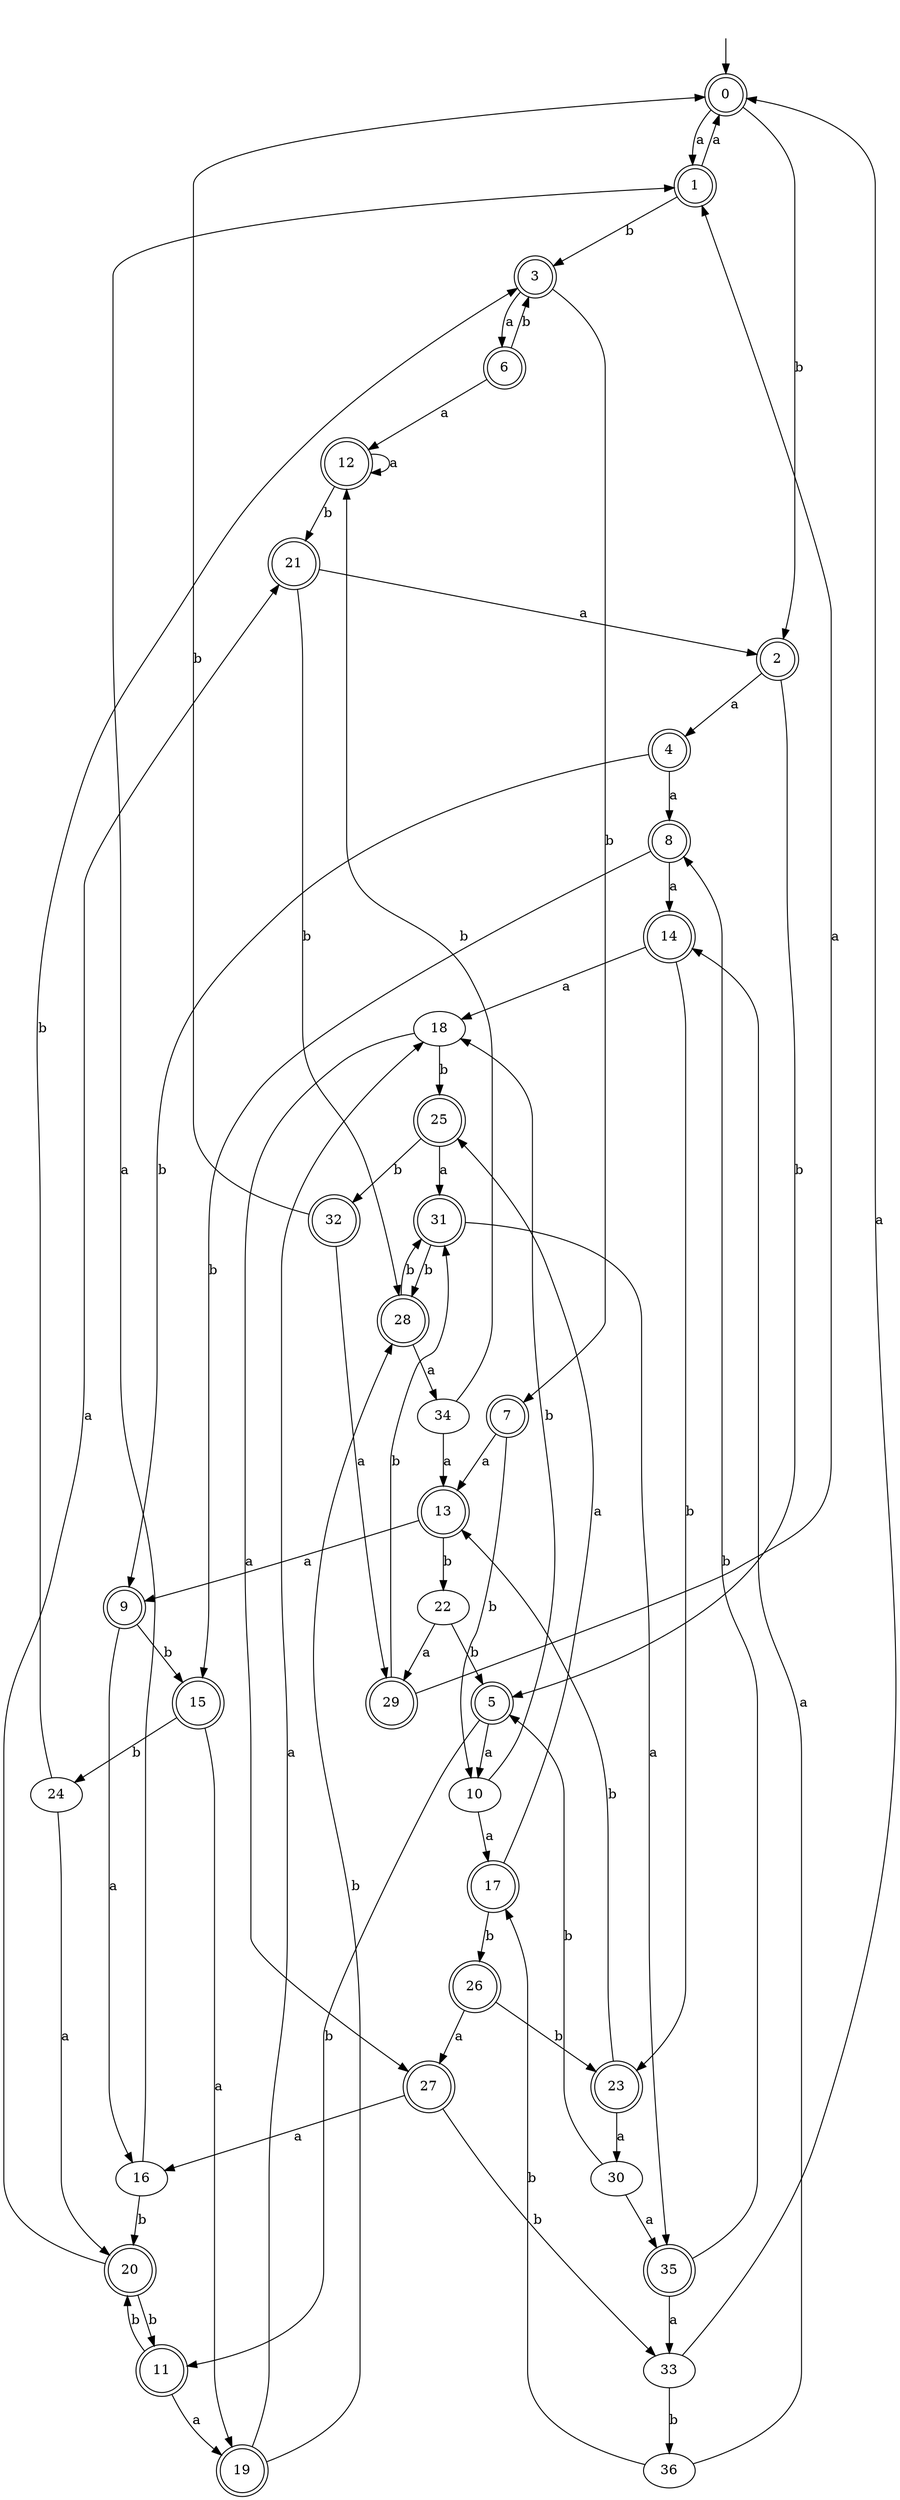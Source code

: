 digraph RandomDFA {
  __start0 [label="", shape=none];
  __start0 -> 0 [label=""];
  0 [shape=circle] [shape=doublecircle]
  0 -> 1 [label="a"]
  0 -> 2 [label="b"]
  1 [shape=doublecircle]
  1 -> 0 [label="a"]
  1 -> 3 [label="b"]
  2 [shape=doublecircle]
  2 -> 4 [label="a"]
  2 -> 5 [label="b"]
  3 [shape=doublecircle]
  3 -> 6 [label="a"]
  3 -> 7 [label="b"]
  4 [shape=doublecircle]
  4 -> 8 [label="a"]
  4 -> 9 [label="b"]
  5 [shape=doublecircle]
  5 -> 10 [label="a"]
  5 -> 11 [label="b"]
  6 [shape=doublecircle]
  6 -> 12 [label="a"]
  6 -> 3 [label="b"]
  7 [shape=doublecircle]
  7 -> 13 [label="a"]
  7 -> 10 [label="b"]
  8 [shape=doublecircle]
  8 -> 14 [label="a"]
  8 -> 15 [label="b"]
  9 [shape=doublecircle]
  9 -> 16 [label="a"]
  9 -> 15 [label="b"]
  10
  10 -> 17 [label="a"]
  10 -> 18 [label="b"]
  11 [shape=doublecircle]
  11 -> 19 [label="a"]
  11 -> 20 [label="b"]
  12 [shape=doublecircle]
  12 -> 12 [label="a"]
  12 -> 21 [label="b"]
  13 [shape=doublecircle]
  13 -> 9 [label="a"]
  13 -> 22 [label="b"]
  14 [shape=doublecircle]
  14 -> 18 [label="a"]
  14 -> 23 [label="b"]
  15 [shape=doublecircle]
  15 -> 19 [label="a"]
  15 -> 24 [label="b"]
  16
  16 -> 1 [label="a"]
  16 -> 20 [label="b"]
  17 [shape=doublecircle]
  17 -> 25 [label="a"]
  17 -> 26 [label="b"]
  18
  18 -> 27 [label="a"]
  18 -> 25 [label="b"]
  19 [shape=doublecircle]
  19 -> 18 [label="a"]
  19 -> 28 [label="b"]
  20 [shape=doublecircle]
  20 -> 21 [label="a"]
  20 -> 11 [label="b"]
  21 [shape=doublecircle]
  21 -> 2 [label="a"]
  21 -> 28 [label="b"]
  22
  22 -> 29 [label="a"]
  22 -> 5 [label="b"]
  23 [shape=doublecircle]
  23 -> 30 [label="a"]
  23 -> 13 [label="b"]
  24
  24 -> 20 [label="a"]
  24 -> 3 [label="b"]
  25 [shape=doublecircle]
  25 -> 31 [label="a"]
  25 -> 32 [label="b"]
  26 [shape=doublecircle]
  26 -> 27 [label="a"]
  26 -> 23 [label="b"]
  27 [shape=doublecircle]
  27 -> 16 [label="a"]
  27 -> 33 [label="b"]
  28 [shape=doublecircle]
  28 -> 34 [label="a"]
  28 -> 31 [label="b"]
  29 [shape=doublecircle]
  29 -> 1 [label="a"]
  29 -> 31 [label="b"]
  30
  30 -> 35 [label="a"]
  30 -> 5 [label="b"]
  31 [shape=doublecircle]
  31 -> 35 [label="a"]
  31 -> 28 [label="b"]
  32 [shape=doublecircle]
  32 -> 29 [label="a"]
  32 -> 0 [label="b"]
  33
  33 -> 0 [label="a"]
  33 -> 36 [label="b"]
  34
  34 -> 13 [label="a"]
  34 -> 12 [label="b"]
  35 [shape=doublecircle]
  35 -> 33 [label="a"]
  35 -> 8 [label="b"]
  36
  36 -> 14 [label="a"]
  36 -> 17 [label="b"]
}
